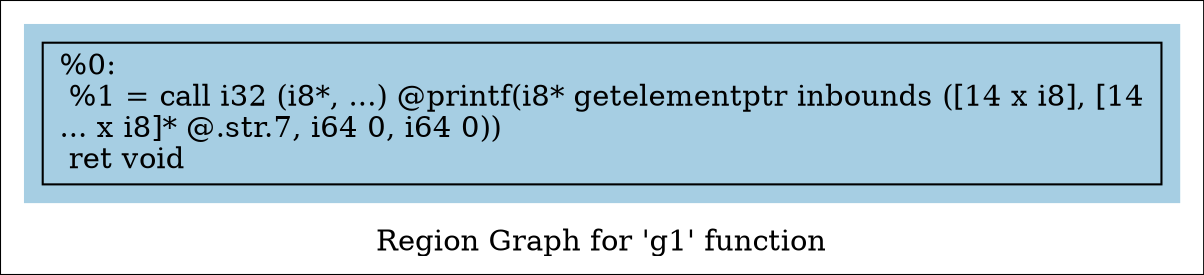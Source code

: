 digraph "Region Graph for 'g1' function" {
	label="Region Graph for 'g1' function";

	Node0x2762ea0 [shape=record,label="{%0:\l  %1 = call i32 (i8*, ...) @printf(i8* getelementptr inbounds ([14 x i8], [14\l... x i8]* @.str.7, i64 0, i64 0))\l  ret void\l}"];
	colorscheme = "paired12"
        subgraph cluster_0x2766c40 {
          label = "";
          style = filled;
          color = 1
          Node0x2762ea0;
        }
}
